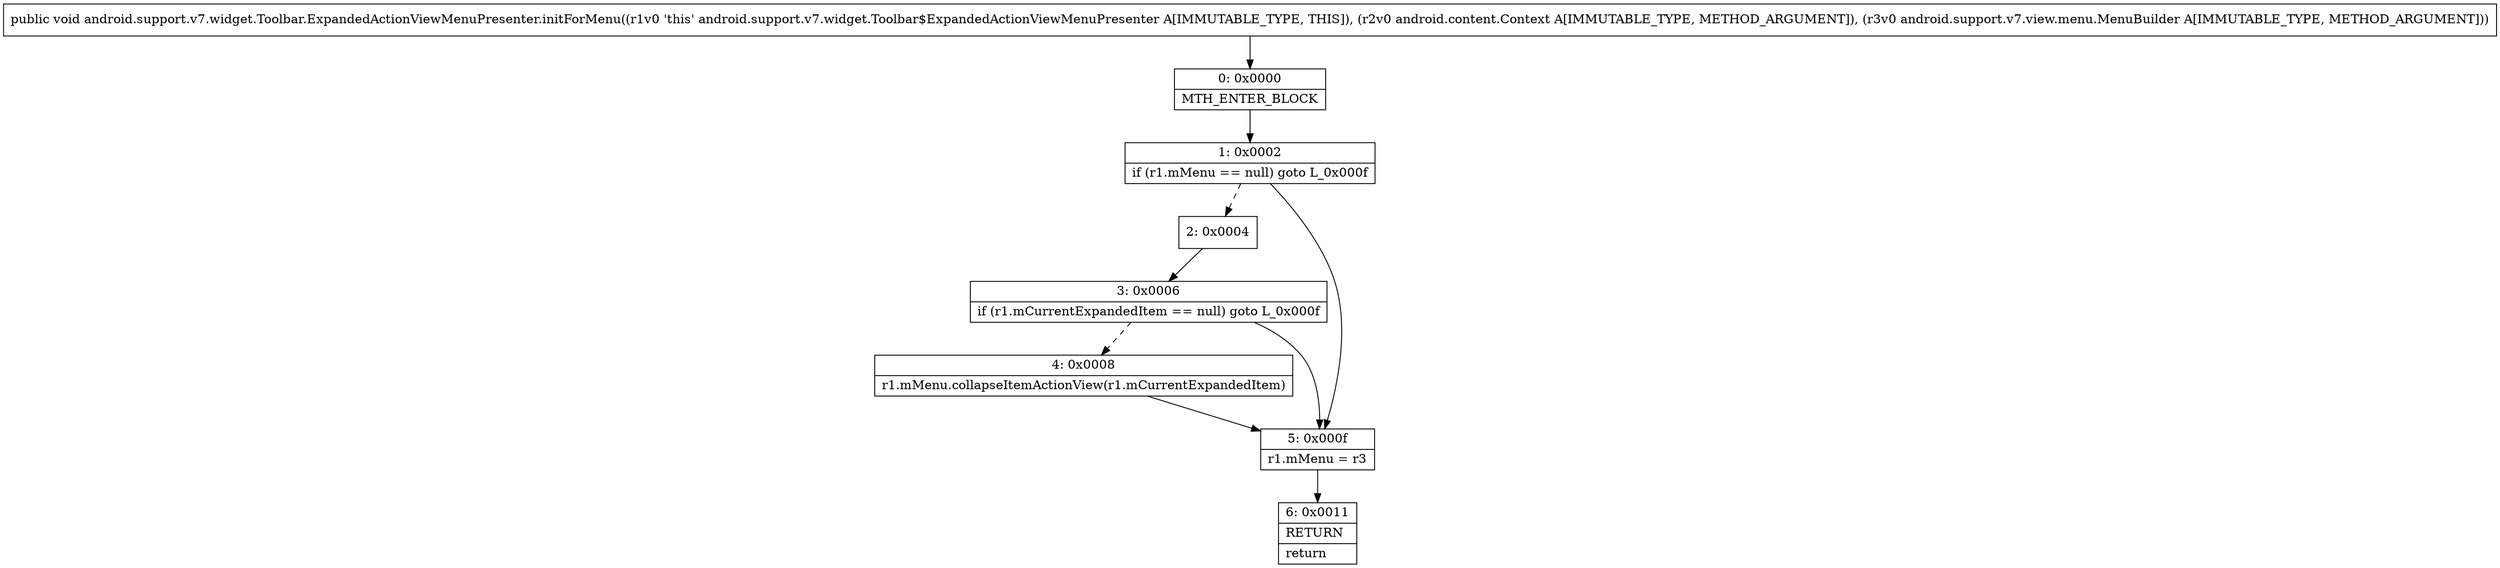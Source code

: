 digraph "CFG forandroid.support.v7.widget.Toolbar.ExpandedActionViewMenuPresenter.initForMenu(Landroid\/content\/Context;Landroid\/support\/v7\/view\/menu\/MenuBuilder;)V" {
Node_0 [shape=record,label="{0\:\ 0x0000|MTH_ENTER_BLOCK\l}"];
Node_1 [shape=record,label="{1\:\ 0x0002|if (r1.mMenu == null) goto L_0x000f\l}"];
Node_2 [shape=record,label="{2\:\ 0x0004}"];
Node_3 [shape=record,label="{3\:\ 0x0006|if (r1.mCurrentExpandedItem == null) goto L_0x000f\l}"];
Node_4 [shape=record,label="{4\:\ 0x0008|r1.mMenu.collapseItemActionView(r1.mCurrentExpandedItem)\l}"];
Node_5 [shape=record,label="{5\:\ 0x000f|r1.mMenu = r3\l}"];
Node_6 [shape=record,label="{6\:\ 0x0011|RETURN\l|return\l}"];
MethodNode[shape=record,label="{public void android.support.v7.widget.Toolbar.ExpandedActionViewMenuPresenter.initForMenu((r1v0 'this' android.support.v7.widget.Toolbar$ExpandedActionViewMenuPresenter A[IMMUTABLE_TYPE, THIS]), (r2v0 android.content.Context A[IMMUTABLE_TYPE, METHOD_ARGUMENT]), (r3v0 android.support.v7.view.menu.MenuBuilder A[IMMUTABLE_TYPE, METHOD_ARGUMENT])) }"];
MethodNode -> Node_0;
Node_0 -> Node_1;
Node_1 -> Node_2[style=dashed];
Node_1 -> Node_5;
Node_2 -> Node_3;
Node_3 -> Node_4[style=dashed];
Node_3 -> Node_5;
Node_4 -> Node_5;
Node_5 -> Node_6;
}

